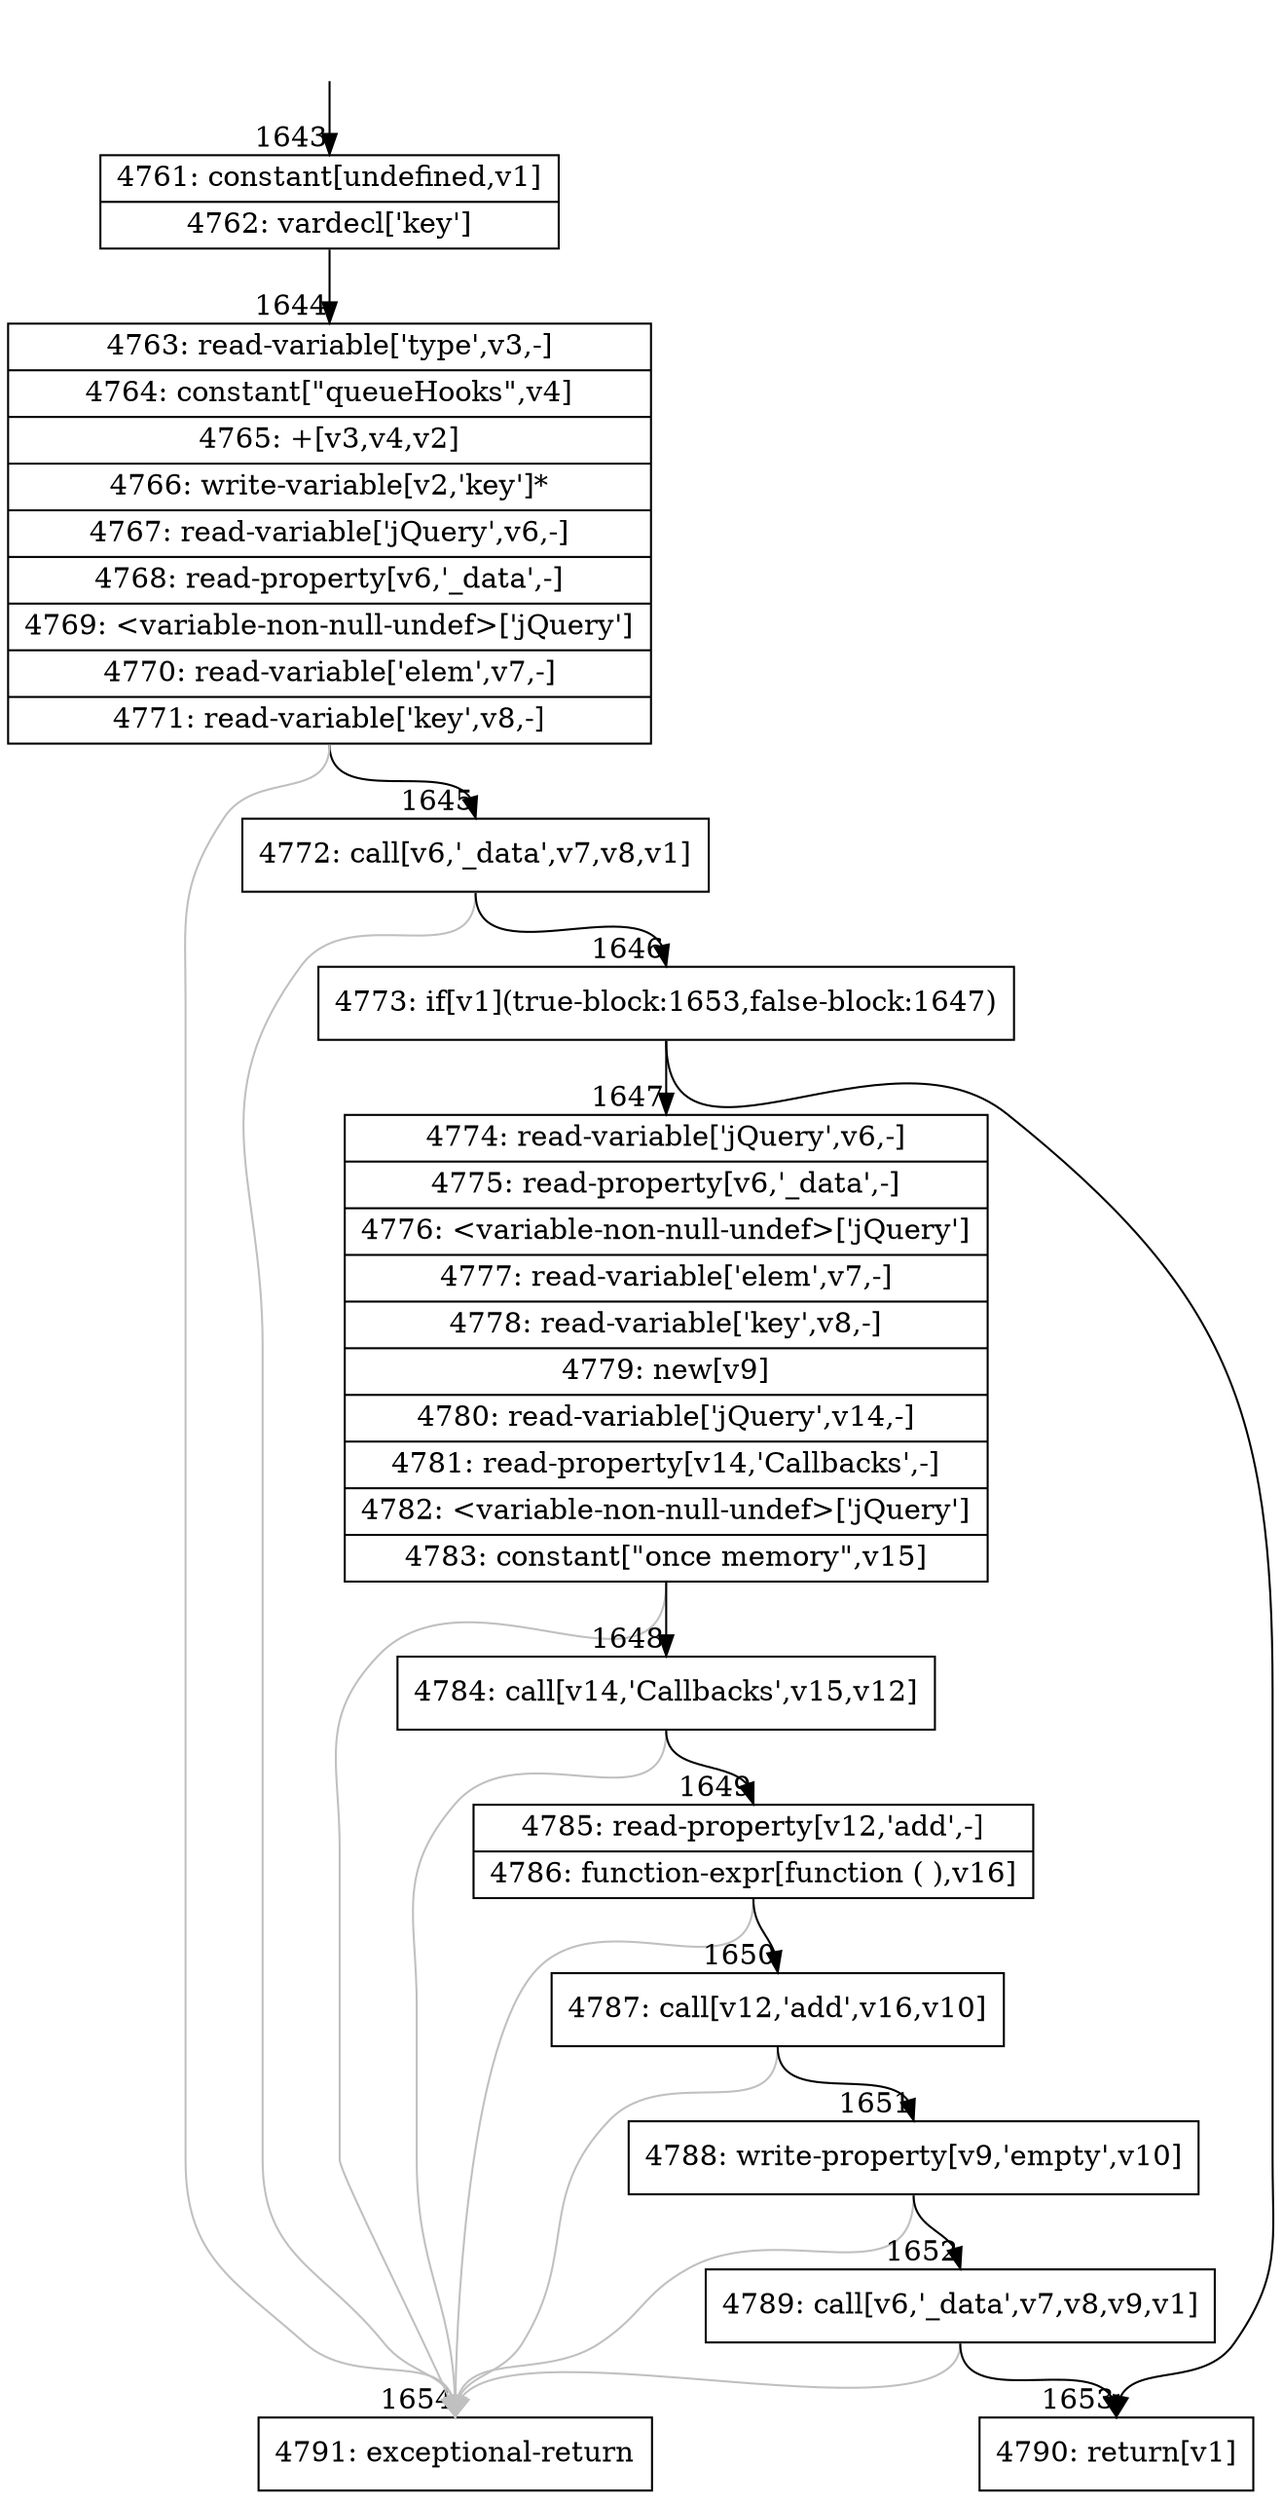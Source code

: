 digraph {
rankdir="TD"
BB_entry111[shape=none,label=""];
BB_entry111 -> BB1643 [tailport=s, headport=n, headlabel="    1643"]
BB1643 [shape=record label="{4761: constant[undefined,v1]|4762: vardecl['key']}" ] 
BB1643 -> BB1644 [tailport=s, headport=n, headlabel="      1644"]
BB1644 [shape=record label="{4763: read-variable['type',v3,-]|4764: constant[\"queueHooks\",v4]|4765: +[v3,v4,v2]|4766: write-variable[v2,'key']*|4767: read-variable['jQuery',v6,-]|4768: read-property[v6,'_data',-]|4769: \<variable-non-null-undef\>['jQuery']|4770: read-variable['elem',v7,-]|4771: read-variable['key',v8,-]}" ] 
BB1644 -> BB1645 [tailport=s, headport=n, headlabel="      1645"]
BB1644 -> BB1654 [tailport=s, headport=n, color=gray, headlabel="      1654"]
BB1645 [shape=record label="{4772: call[v6,'_data',v7,v8,v1]}" ] 
BB1645 -> BB1646 [tailport=s, headport=n, headlabel="      1646"]
BB1645 -> BB1654 [tailport=s, headport=n, color=gray]
BB1646 [shape=record label="{4773: if[v1](true-block:1653,false-block:1647)}" ] 
BB1646 -> BB1653 [tailport=s, headport=n, headlabel="      1653"]
BB1646 -> BB1647 [tailport=s, headport=n, headlabel="      1647"]
BB1647 [shape=record label="{4774: read-variable['jQuery',v6,-]|4775: read-property[v6,'_data',-]|4776: \<variable-non-null-undef\>['jQuery']|4777: read-variable['elem',v7,-]|4778: read-variable['key',v8,-]|4779: new[v9]|4780: read-variable['jQuery',v14,-]|4781: read-property[v14,'Callbacks',-]|4782: \<variable-non-null-undef\>['jQuery']|4783: constant[\"once memory\",v15]}" ] 
BB1647 -> BB1648 [tailport=s, headport=n, headlabel="      1648"]
BB1647 -> BB1654 [tailport=s, headport=n, color=gray]
BB1648 [shape=record label="{4784: call[v14,'Callbacks',v15,v12]}" ] 
BB1648 -> BB1649 [tailport=s, headport=n, headlabel="      1649"]
BB1648 -> BB1654 [tailport=s, headport=n, color=gray]
BB1649 [shape=record label="{4785: read-property[v12,'add',-]|4786: function-expr[function ( ),v16]}" ] 
BB1649 -> BB1650 [tailport=s, headport=n, headlabel="      1650"]
BB1649 -> BB1654 [tailport=s, headport=n, color=gray]
BB1650 [shape=record label="{4787: call[v12,'add',v16,v10]}" ] 
BB1650 -> BB1651 [tailport=s, headport=n, headlabel="      1651"]
BB1650 -> BB1654 [tailport=s, headport=n, color=gray]
BB1651 [shape=record label="{4788: write-property[v9,'empty',v10]}" ] 
BB1651 -> BB1652 [tailport=s, headport=n, headlabel="      1652"]
BB1651 -> BB1654 [tailport=s, headport=n, color=gray]
BB1652 [shape=record label="{4789: call[v6,'_data',v7,v8,v9,v1]}" ] 
BB1652 -> BB1653 [tailport=s, headport=n]
BB1652 -> BB1654 [tailport=s, headport=n, color=gray]
BB1653 [shape=record label="{4790: return[v1]}" ] 
BB1654 [shape=record label="{4791: exceptional-return}" ] 
}

